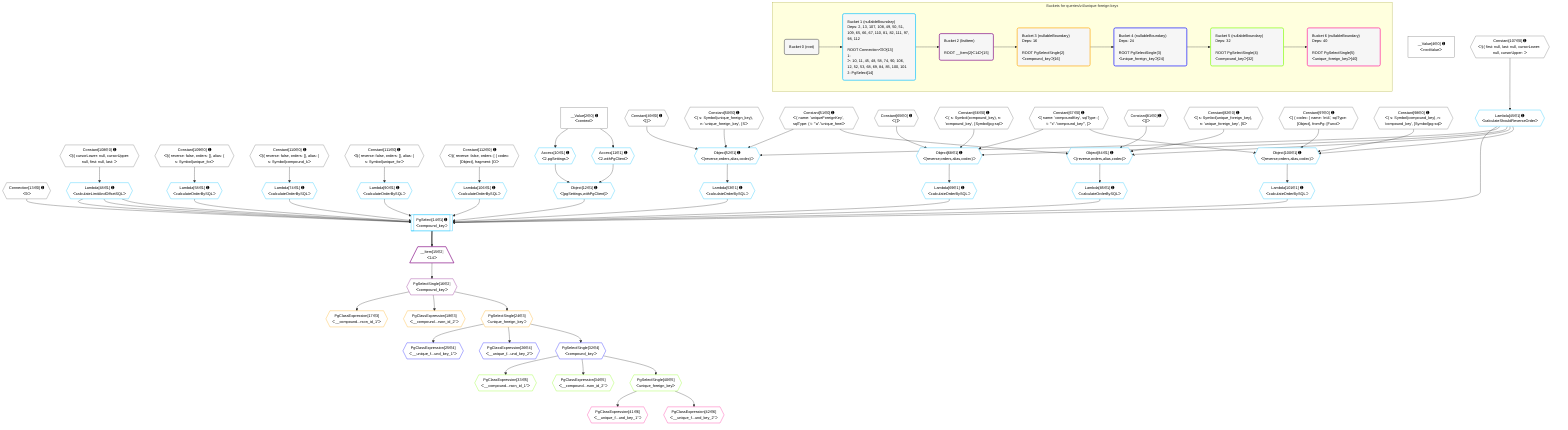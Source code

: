 %%{init: {'themeVariables': { 'fontSize': '12px'}}}%%
graph TD
    classDef path fill:#eee,stroke:#000,color:#000
    classDef plan fill:#fff,stroke-width:1px,color:#000
    classDef itemplan fill:#fff,stroke-width:2px,color:#000
    classDef unbatchedplan fill:#dff,stroke-width:1px,color:#000
    classDef sideeffectplan fill:#fcc,stroke-width:2px,color:#000
    classDef bucket fill:#f6f6f6,color:#000,stroke-width:2px,text-align:left


    %% plan dependencies
    __Value2["__Value[2∈0] ➊<br />ᐸcontextᐳ"]:::plan
    __Value4["__Value[4∈0] ➊<br />ᐸrootValueᐳ"]:::plan
    Connection13{{"Connection[13∈0] ➊<br />ᐸ9ᐳ"}}:::plan
    Constant49{{"Constant[49∈0] ➊<br />ᐸ[]ᐳ"}}:::plan
    Constant50{{"Constant[50∈0] ➊<br />ᐸ{ s: Symbol(unique_foreign_key), n: 'unique_foreign_key', [Sᐳ"}}:::plan
    Constant51{{"Constant[51∈0] ➊<br />ᐸ{ name: 'uniqueForeignKey', sqlType: { t: '”a”.”unique_foreiᐳ"}}:::plan
    Constant65{{"Constant[65∈0] ➊<br />ᐸ[]ᐳ"}}:::plan
    Constant66{{"Constant[66∈0] ➊<br />ᐸ{ s: Symbol(compound_key), n: 'compound_key', [Symbol(pg-sqlᐳ"}}:::plan
    Constant67{{"Constant[67∈0] ➊<br />ᐸ{ name: 'compoundKey', sqlType: { t: '”c”.”compound_key”', [ᐳ"}}:::plan
    Constant81{{"Constant[81∈0] ➊<br />ᐸ[]ᐳ"}}:::plan
    Constant82{{"Constant[82∈0] ➊<br />ᐸ{ s: Symbol(unique_foreign_key), n: 'unique_foreign_key', [Sᐳ"}}:::plan
    Constant97{{"Constant[97∈0] ➊<br />ᐸ[ { codec: { name: 'int4', sqlType: [Object], fromPg: [Functᐳ"}}:::plan
    Constant98{{"Constant[98∈0] ➊<br />ᐸ{ s: Symbol(compound_key), n: 'compound_key', [Symbol(pg-sqlᐳ"}}:::plan
    Constant107{{"Constant[107∈0] ➊<br />ᐸ§{ first: null, last: null, cursorLower: null, cursorUpper: ᐳ"}}:::plan
    Constant108{{"Constant[108∈0] ➊<br />ᐸ§{ cursorLower: null, cursorUpper: null, first: null, last: ᐳ"}}:::plan
    Constant109{{"Constant[109∈0] ➊<br />ᐸ§{ reverse: false, orders: [], alias: { s: Symbol(unique_forᐳ"}}:::plan
    Constant110{{"Constant[110∈0] ➊<br />ᐸ§{ reverse: false, orders: [], alias: { s: Symbol(compound_kᐳ"}}:::plan
    Constant111{{"Constant[111∈0] ➊<br />ᐸ§{ reverse: false, orders: [], alias: { s: Symbol(unique_forᐳ"}}:::plan
    Constant112{{"Constant[112∈0] ➊<br />ᐸ§{ reverse: false, orders: [ { codec: [Object], fragment: [Oᐳ"}}:::plan
    PgSelect14[["PgSelect[14∈1] ➊<br />ᐸcompound_keyᐳ"]]:::plan
    Object12{{"Object[12∈1] ➊<br />ᐸ{pgSettings,withPgClient}ᐳ"}}:::plan
    Lambda48{{"Lambda[48∈1] ➊<br />ᐸcalculateLimitAndOffsetSQLᐳ"}}:::plan
    Lambda53{{"Lambda[53∈1] ➊<br />ᐸcalculateOrderBySQLᐳ"}}:::plan
    Lambda58{{"Lambda[58∈1] ➊<br />ᐸcalculateOrderBySQLᐳ"}}:::plan
    Lambda69{{"Lambda[69∈1] ➊<br />ᐸcalculateOrderBySQLᐳ"}}:::plan
    Lambda74{{"Lambda[74∈1] ➊<br />ᐸcalculateOrderBySQLᐳ"}}:::plan
    Lambda85{{"Lambda[85∈1] ➊<br />ᐸcalculateOrderBySQLᐳ"}}:::plan
    Lambda90{{"Lambda[90∈1] ➊<br />ᐸcalculateOrderBySQLᐳ"}}:::plan
    Lambda45{{"Lambda[45∈1] ➊<br />ᐸcalculateShouldReverseOrderᐳ"}}:::plan
    Lambda101{{"Lambda[101∈1] ➊<br />ᐸcalculateOrderBySQLᐳ"}}:::plan
    Lambda106{{"Lambda[106∈1] ➊<br />ᐸcalculateOrderBySQLᐳ"}}:::plan
    Object12 & Connection13 & Lambda48 & Lambda53 & Lambda58 & Lambda69 & Lambda74 & Lambda48 & Lambda85 & Lambda90 & Lambda45 & Lambda48 & Lambda101 & Lambda106 --> PgSelect14
    Object52{{"Object[52∈1] ➊<br />ᐸ{reverse,orders,alias,codec}ᐳ"}}:::plan
    Lambda45 & Constant49 & Constant50 & Constant51 --> Object52
    Object68{{"Object[68∈1] ➊<br />ᐸ{reverse,orders,alias,codec}ᐳ"}}:::plan
    Lambda45 & Constant65 & Constant66 & Constant67 --> Object68
    Object84{{"Object[84∈1] ➊<br />ᐸ{reverse,orders,alias,codec}ᐳ"}}:::plan
    Lambda45 & Constant81 & Constant82 & Constant51 --> Object84
    Object100{{"Object[100∈1] ➊<br />ᐸ{reverse,orders,alias,codec}ᐳ"}}:::plan
    Lambda45 & Constant97 & Constant98 & Constant67 --> Object100
    Access10{{"Access[10∈1] ➊<br />ᐸ2.pgSettingsᐳ"}}:::plan
    Access11{{"Access[11∈1] ➊<br />ᐸ2.withPgClientᐳ"}}:::plan
    Access10 & Access11 --> Object12
    __Value2 --> Access10
    __Value2 --> Access11
    Constant107 --> Lambda45
    Constant108 --> Lambda48
    Object52 --> Lambda53
    Constant109 --> Lambda58
    Object68 --> Lambda69
    Constant110 --> Lambda74
    Object84 --> Lambda85
    Constant111 --> Lambda90
    Object100 --> Lambda101
    Constant112 --> Lambda106
    __Item15[/"__Item[15∈2]<br />ᐸ14ᐳ"\]:::itemplan
    PgSelect14 ==> __Item15
    PgSelectSingle16{{"PgSelectSingle[16∈2]<br />ᐸcompound_keyᐳ"}}:::plan
    __Item15 --> PgSelectSingle16
    PgClassExpression17{{"PgClassExpression[17∈3]<br />ᐸ__compound...rson_id_1”ᐳ"}}:::plan
    PgSelectSingle16 --> PgClassExpression17
    PgClassExpression18{{"PgClassExpression[18∈3]<br />ᐸ__compound...rson_id_2”ᐳ"}}:::plan
    PgSelectSingle16 --> PgClassExpression18
    PgSelectSingle24{{"PgSelectSingle[24∈3]<br />ᐸunique_foreign_keyᐳ"}}:::plan
    PgSelectSingle16 --> PgSelectSingle24
    PgClassExpression25{{"PgClassExpression[25∈4]<br />ᐸ__unique_f...und_key_1”ᐳ"}}:::plan
    PgSelectSingle24 --> PgClassExpression25
    PgClassExpression26{{"PgClassExpression[26∈4]<br />ᐸ__unique_f...und_key_2”ᐳ"}}:::plan
    PgSelectSingle24 --> PgClassExpression26
    PgSelectSingle32{{"PgSelectSingle[32∈4]<br />ᐸcompound_keyᐳ"}}:::plan
    PgSelectSingle24 --> PgSelectSingle32
    PgClassExpression33{{"PgClassExpression[33∈5]<br />ᐸ__compound...rson_id_1”ᐳ"}}:::plan
    PgSelectSingle32 --> PgClassExpression33
    PgClassExpression34{{"PgClassExpression[34∈5]<br />ᐸ__compound...rson_id_2”ᐳ"}}:::plan
    PgSelectSingle32 --> PgClassExpression34
    PgSelectSingle40{{"PgSelectSingle[40∈5]<br />ᐸunique_foreign_keyᐳ"}}:::plan
    PgSelectSingle32 --> PgSelectSingle40
    PgClassExpression41{{"PgClassExpression[41∈6]<br />ᐸ__unique_f...und_key_1”ᐳ"}}:::plan
    PgSelectSingle40 --> PgClassExpression41
    PgClassExpression42{{"PgClassExpression[42∈6]<br />ᐸ__unique_f...und_key_2”ᐳ"}}:::plan
    PgSelectSingle40 --> PgClassExpression42

    %% define steps

    subgraph "Buckets for queries/v4/unique-foreign-keys"
    Bucket0("Bucket 0 (root)"):::bucket
    classDef bucket0 stroke:#696969
    class Bucket0,__Value2,__Value4,Connection13,Constant49,Constant50,Constant51,Constant65,Constant66,Constant67,Constant81,Constant82,Constant97,Constant98,Constant107,Constant108,Constant109,Constant110,Constant111,Constant112 bucket0
    Bucket1("Bucket 1 (nullableBoundary)<br />Deps: 2, 13, 107, 108, 49, 50, 51, 109, 65, 66, 67, 110, 81, 82, 111, 97, 98, 112<br /><br />ROOT Connectionᐸ9ᐳ[13]<br />1: <br />ᐳ: 10, 11, 45, 48, 58, 74, 90, 106, 12, 52, 53, 68, 69, 84, 85, 100, 101<br />2: PgSelect[14]"):::bucket
    classDef bucket1 stroke:#00bfff
    class Bucket1,Access10,Access11,Object12,PgSelect14,Lambda45,Lambda48,Object52,Lambda53,Lambda58,Object68,Lambda69,Lambda74,Object84,Lambda85,Lambda90,Object100,Lambda101,Lambda106 bucket1
    Bucket2("Bucket 2 (listItem)<br /><br />ROOT __Item{2}ᐸ14ᐳ[15]"):::bucket
    classDef bucket2 stroke:#7f007f
    class Bucket2,__Item15,PgSelectSingle16 bucket2
    Bucket3("Bucket 3 (nullableBoundary)<br />Deps: 16<br /><br />ROOT PgSelectSingle{2}ᐸcompound_keyᐳ[16]"):::bucket
    classDef bucket3 stroke:#ffa500
    class Bucket3,PgClassExpression17,PgClassExpression18,PgSelectSingle24 bucket3
    Bucket4("Bucket 4 (nullableBoundary)<br />Deps: 24<br /><br />ROOT PgSelectSingle{3}ᐸunique_foreign_keyᐳ[24]"):::bucket
    classDef bucket4 stroke:#0000ff
    class Bucket4,PgClassExpression25,PgClassExpression26,PgSelectSingle32 bucket4
    Bucket5("Bucket 5 (nullableBoundary)<br />Deps: 32<br /><br />ROOT PgSelectSingle{4}ᐸcompound_keyᐳ[32]"):::bucket
    classDef bucket5 stroke:#7fff00
    class Bucket5,PgClassExpression33,PgClassExpression34,PgSelectSingle40 bucket5
    Bucket6("Bucket 6 (nullableBoundary)<br />Deps: 40<br /><br />ROOT PgSelectSingle{5}ᐸunique_foreign_keyᐳ[40]"):::bucket
    classDef bucket6 stroke:#ff1493
    class Bucket6,PgClassExpression41,PgClassExpression42 bucket6
    Bucket0 --> Bucket1
    Bucket1 --> Bucket2
    Bucket2 --> Bucket3
    Bucket3 --> Bucket4
    Bucket4 --> Bucket5
    Bucket5 --> Bucket6
    end